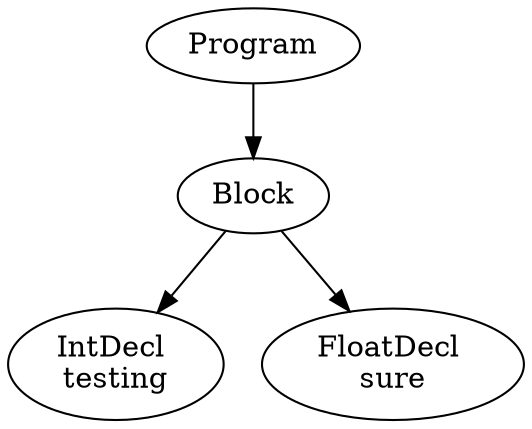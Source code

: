 digraph AST {
0 [label="Program"];
1 [label="Block"];
2 [label="IntDecl \ntesting"];
3 [label="FloatDecl \nsure"];
1 -> 2;
1 -> 3;
0 -> 1;
}